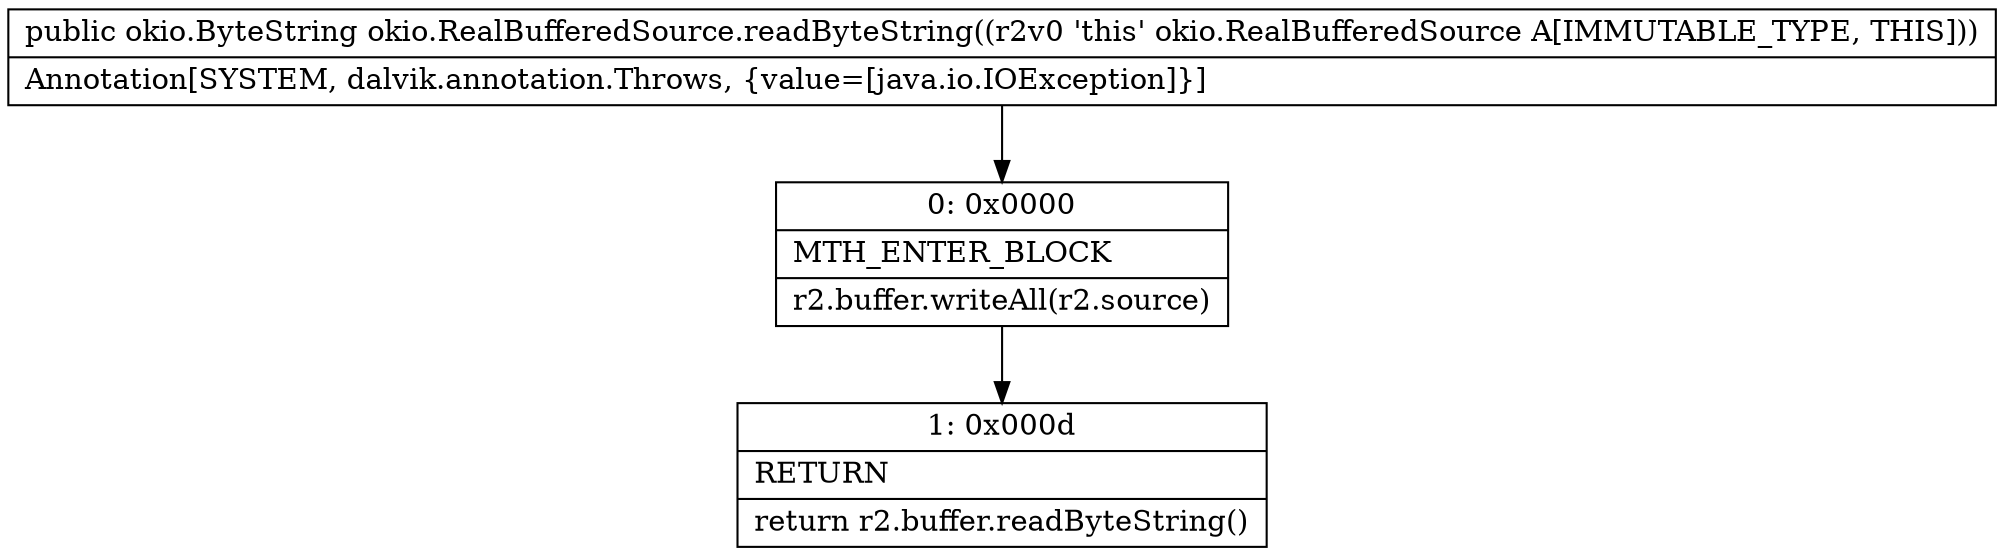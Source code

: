 digraph "CFG forokio.RealBufferedSource.readByteString()Lokio\/ByteString;" {
Node_0 [shape=record,label="{0\:\ 0x0000|MTH_ENTER_BLOCK\l|r2.buffer.writeAll(r2.source)\l}"];
Node_1 [shape=record,label="{1\:\ 0x000d|RETURN\l|return r2.buffer.readByteString()\l}"];
MethodNode[shape=record,label="{public okio.ByteString okio.RealBufferedSource.readByteString((r2v0 'this' okio.RealBufferedSource A[IMMUTABLE_TYPE, THIS]))  | Annotation[SYSTEM, dalvik.annotation.Throws, \{value=[java.io.IOException]\}]\l}"];
MethodNode -> Node_0;
Node_0 -> Node_1;
}

